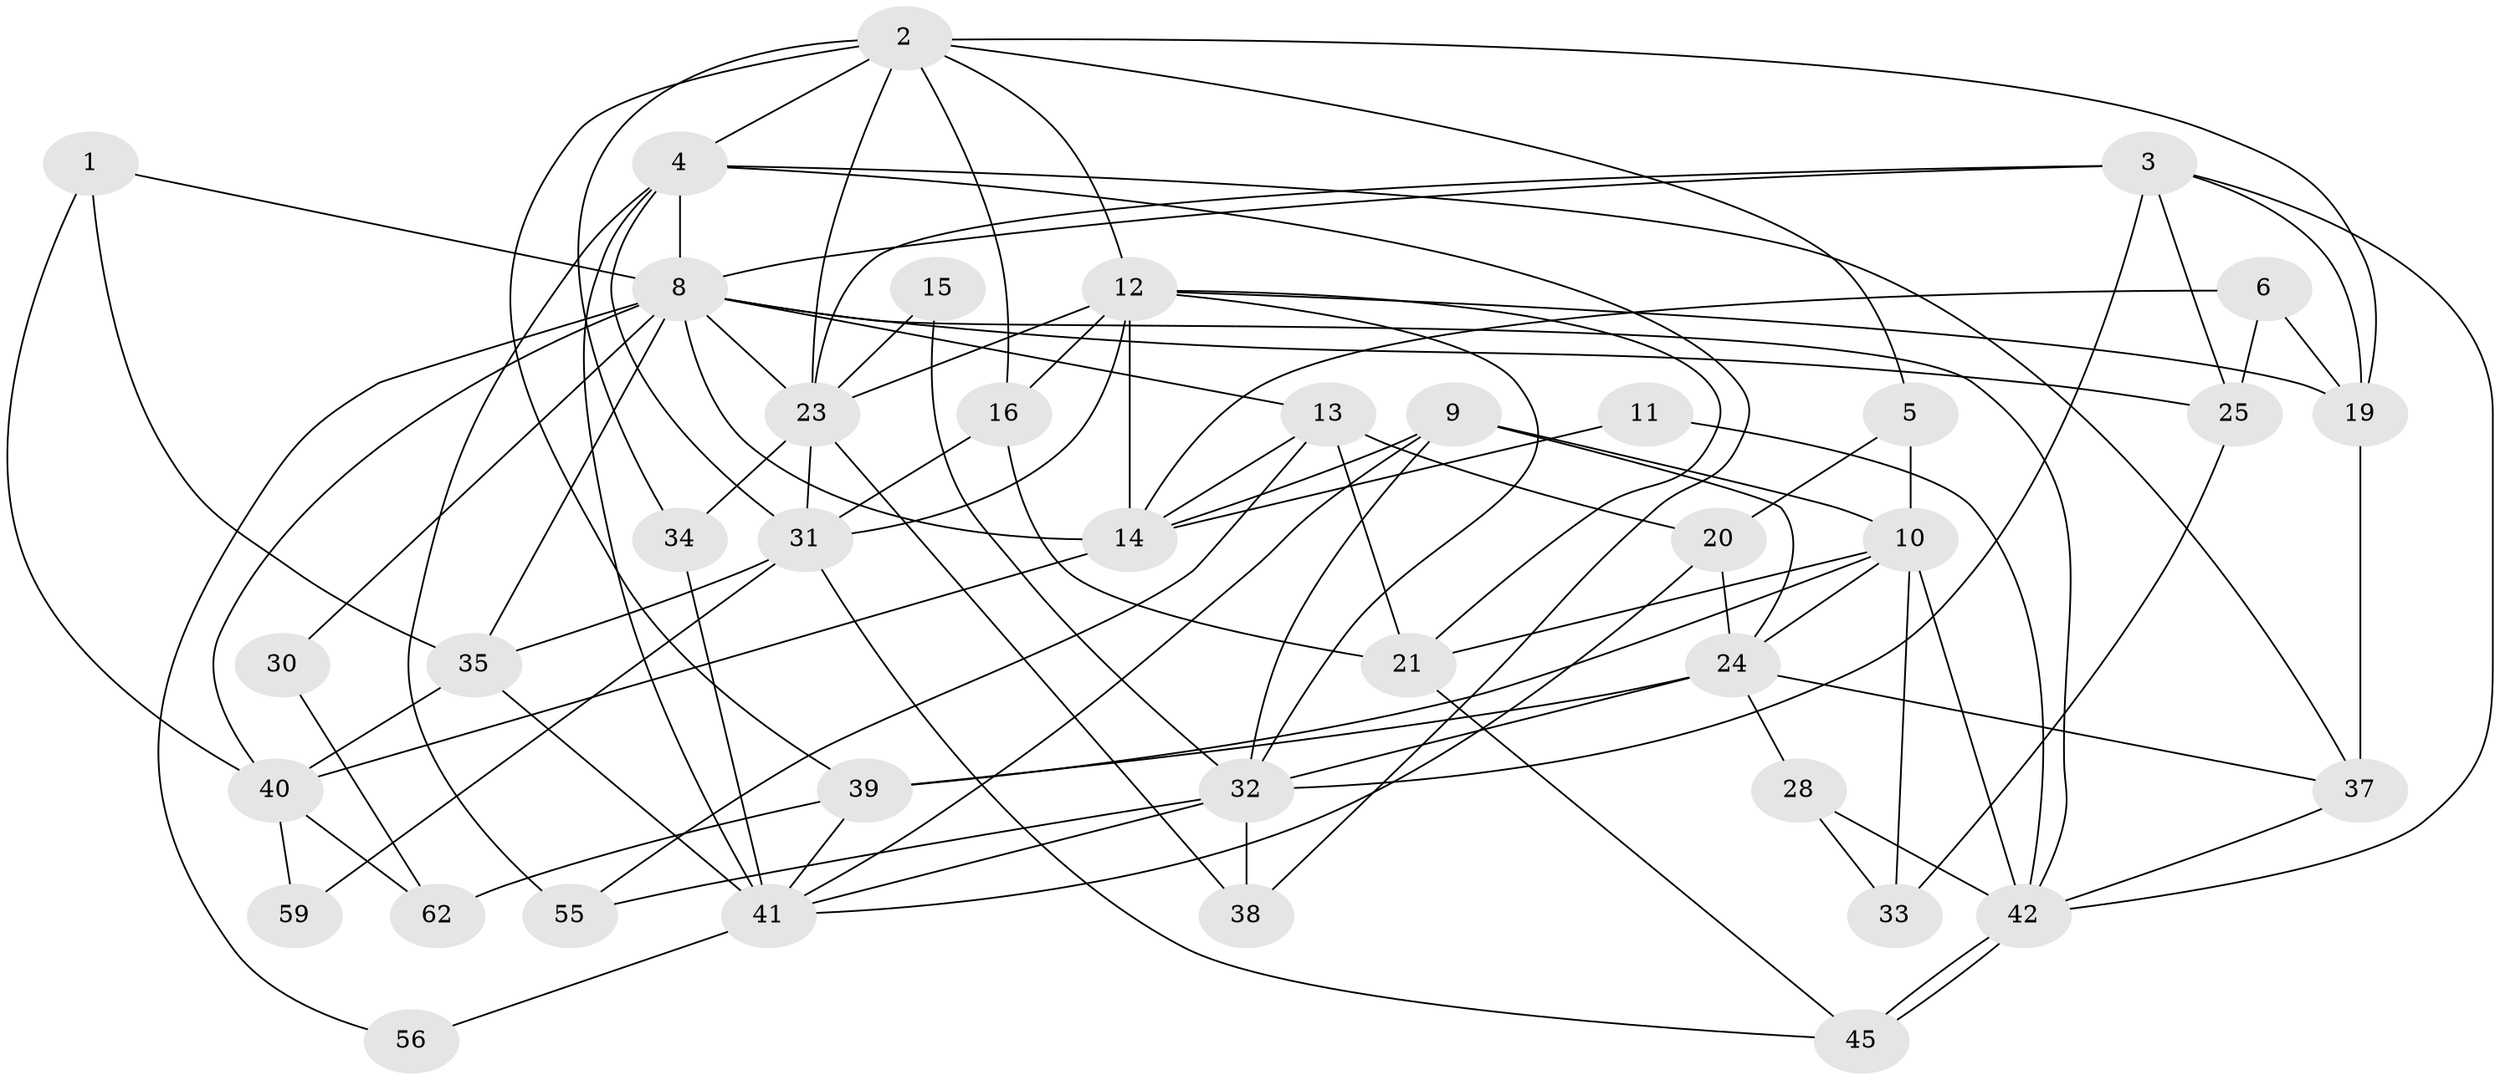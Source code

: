 // Generated by graph-tools (version 1.1) at 2025/52/02/27/25 19:52:05]
// undirected, 39 vertices, 97 edges
graph export_dot {
graph [start="1"]
  node [color=gray90,style=filled];
  1;
  2 [super="+58"];
  3 [super="+7"];
  4;
  5;
  6;
  8 [super="+48"];
  9 [super="+17"];
  10 [super="+43"];
  11;
  12 [super="+44"];
  13;
  14 [super="+18"];
  15;
  16 [super="+57"];
  19 [super="+26"];
  20 [super="+46"];
  21 [super="+22"];
  23 [super="+27"];
  24;
  25 [super="+29"];
  28;
  30;
  31 [super="+52"];
  32 [super="+50"];
  33 [super="+60"];
  34 [super="+36"];
  35 [super="+49"];
  37 [super="+54"];
  38;
  39 [super="+51"];
  40 [super="+53"];
  41 [super="+47"];
  42 [super="+61"];
  45;
  55;
  56;
  59;
  62;
  1 -- 40;
  1 -- 8;
  1 -- 35;
  2 -- 4;
  2 -- 16;
  2 -- 19;
  2 -- 34;
  2 -- 12;
  2 -- 5;
  2 -- 23;
  2 -- 39;
  3 -- 23;
  3 -- 8;
  3 -- 42;
  3 -- 25;
  3 -- 32;
  3 -- 19;
  4 -- 8;
  4 -- 37;
  4 -- 38;
  4 -- 55;
  4 -- 41;
  4 -- 31;
  5 -- 20;
  5 -- 10;
  6 -- 19;
  6 -- 14;
  6 -- 25;
  8 -- 25;
  8 -- 30;
  8 -- 35;
  8 -- 56;
  8 -- 42;
  8 -- 23;
  8 -- 40;
  8 -- 13;
  8 -- 14;
  9 -- 32;
  9 -- 41;
  9 -- 14;
  9 -- 24;
  9 -- 10;
  10 -- 24;
  10 -- 39;
  10 -- 42;
  10 -- 21;
  10 -- 33;
  11 -- 42;
  11 -- 14;
  12 -- 31 [weight=2];
  12 -- 23;
  12 -- 14;
  12 -- 32;
  12 -- 16;
  12 -- 19;
  12 -- 21;
  13 -- 14;
  13 -- 55;
  13 -- 21;
  13 -- 20;
  14 -- 40;
  15 -- 23;
  15 -- 32;
  16 -- 21 [weight=2];
  16 -- 31;
  19 -- 37;
  20 -- 24;
  20 -- 41;
  21 -- 45;
  23 -- 31;
  23 -- 34;
  23 -- 38;
  24 -- 32;
  24 -- 28;
  24 -- 37;
  24 -- 39;
  25 -- 33;
  28 -- 33;
  28 -- 42;
  30 -- 62;
  31 -- 45;
  31 -- 59;
  31 -- 35;
  32 -- 55;
  32 -- 41;
  32 -- 38;
  34 -- 41;
  35 -- 41 [weight=2];
  35 -- 40;
  37 -- 42;
  39 -- 41;
  39 -- 62;
  40 -- 59;
  40 -- 62;
  41 -- 56;
  42 -- 45;
  42 -- 45;
}
